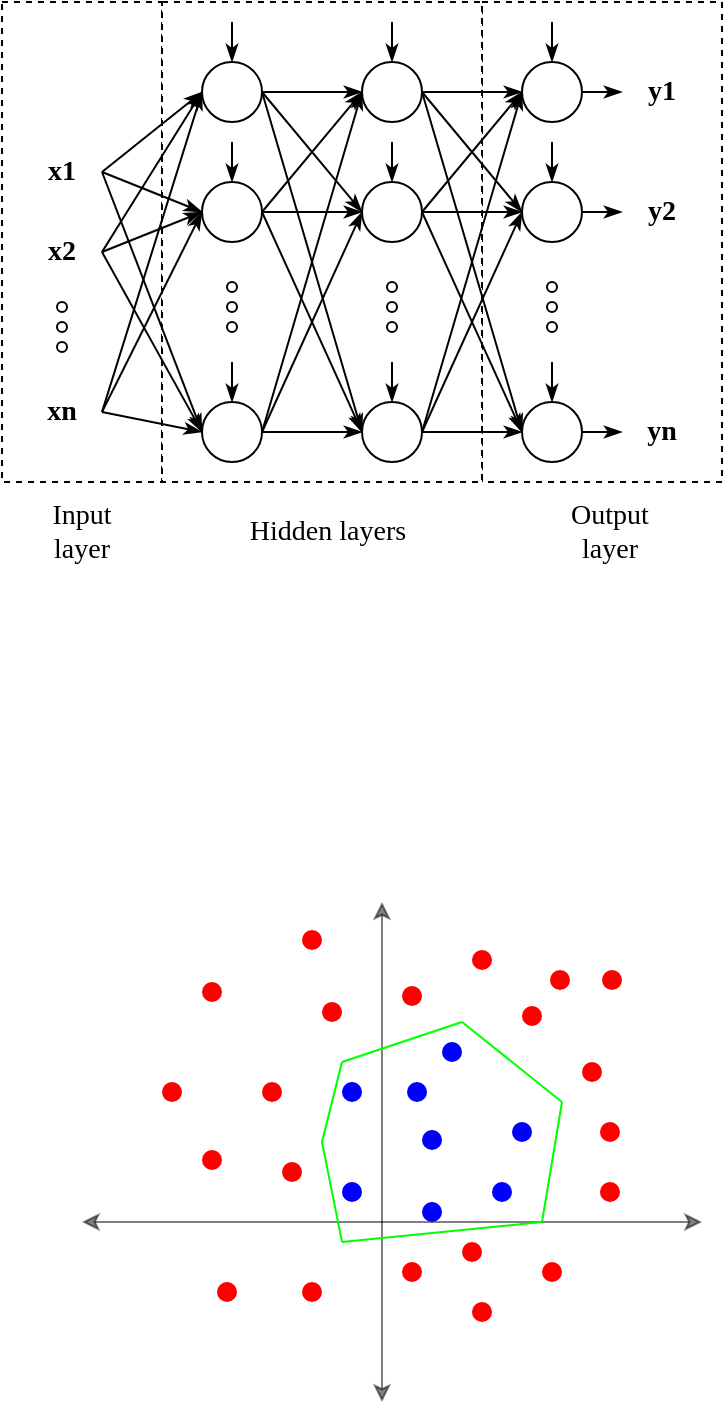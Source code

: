<mxfile version="24.8.2">
  <diagram name="Stránka-1" id="KHQNstconk-omwnOxw34">
    <mxGraphModel dx="794" dy="454" grid="1" gridSize="10" guides="1" tooltips="1" connect="1" arrows="1" fold="1" page="1" pageScale="1" pageWidth="827" pageHeight="1169" math="0" shadow="0">
      <root>
        <mxCell id="0" />
        <mxCell id="1" parent="0" />
        <mxCell id="0XN_llY5n1YX43B12Pyf-75" value="" style="rounded=0;whiteSpace=wrap;html=1;dashed=1;" parent="1" vertex="1">
          <mxGeometry x="350" y="20" width="120" height="240" as="geometry" />
        </mxCell>
        <mxCell id="0XN_llY5n1YX43B12Pyf-73" value="" style="rounded=0;whiteSpace=wrap;html=1;dashed=1;" parent="1" vertex="1">
          <mxGeometry x="110" y="20" width="80" height="240" as="geometry" />
        </mxCell>
        <mxCell id="0XN_llY5n1YX43B12Pyf-74" value="" style="rounded=0;whiteSpace=wrap;html=1;dashed=1;" parent="1" vertex="1">
          <mxGeometry x="190" y="20" width="160" height="240" as="geometry" />
        </mxCell>
        <mxCell id="0XN_llY5n1YX43B12Pyf-1" value="x1" style="text;html=1;align=center;verticalAlign=middle;whiteSpace=wrap;rounded=0;fontFamily=Times New Roman;fontSize=14;fontStyle=1;" parent="1" vertex="1">
          <mxGeometry x="120" y="90" width="40" height="30" as="geometry" />
        </mxCell>
        <mxCell id="0XN_llY5n1YX43B12Pyf-2" value="x2" style="text;html=1;align=center;verticalAlign=middle;whiteSpace=wrap;rounded=0;fontFamily=Times New Roman;fontSize=14;fontStyle=1;" parent="1" vertex="1">
          <mxGeometry x="120" y="130" width="40" height="30" as="geometry" />
        </mxCell>
        <mxCell id="0XN_llY5n1YX43B12Pyf-3" value="xn" style="text;html=1;align=center;verticalAlign=middle;whiteSpace=wrap;rounded=0;fontFamily=Times New Roman;fontSize=14;fontStyle=1;" parent="1" vertex="1">
          <mxGeometry x="120" y="210" width="40" height="30" as="geometry" />
        </mxCell>
        <mxCell id="0XN_llY5n1YX43B12Pyf-4" value="" style="ellipse;whiteSpace=wrap;html=1;aspect=fixed;" parent="1" vertex="1">
          <mxGeometry x="137.5" y="170" width="5" height="5" as="geometry" />
        </mxCell>
        <mxCell id="0XN_llY5n1YX43B12Pyf-6" value="" style="ellipse;whiteSpace=wrap;html=1;aspect=fixed;" parent="1" vertex="1">
          <mxGeometry x="137.5" y="180" width="5" height="5" as="geometry" />
        </mxCell>
        <mxCell id="0XN_llY5n1YX43B12Pyf-7" value="" style="ellipse;whiteSpace=wrap;html=1;aspect=fixed;" parent="1" vertex="1">
          <mxGeometry x="137.5" y="190" width="5" height="5" as="geometry" />
        </mxCell>
        <mxCell id="0XN_llY5n1YX43B12Pyf-8" value="" style="ellipse;whiteSpace=wrap;html=1;aspect=fixed;" parent="1" vertex="1">
          <mxGeometry x="210" y="50" width="30" height="30" as="geometry" />
        </mxCell>
        <mxCell id="0XN_llY5n1YX43B12Pyf-10" value="" style="ellipse;whiteSpace=wrap;html=1;aspect=fixed;" parent="1" vertex="1">
          <mxGeometry x="210" y="110" width="30" height="30" as="geometry" />
        </mxCell>
        <mxCell id="0XN_llY5n1YX43B12Pyf-13" value="" style="ellipse;whiteSpace=wrap;html=1;aspect=fixed;" parent="1" vertex="1">
          <mxGeometry x="210" y="220" width="30" height="30" as="geometry" />
        </mxCell>
        <mxCell id="0XN_llY5n1YX43B12Pyf-14" value="" style="ellipse;whiteSpace=wrap;html=1;aspect=fixed;" parent="1" vertex="1">
          <mxGeometry x="222.5" y="160" width="5" height="5" as="geometry" />
        </mxCell>
        <mxCell id="0XN_llY5n1YX43B12Pyf-15" value="" style="ellipse;whiteSpace=wrap;html=1;aspect=fixed;" parent="1" vertex="1">
          <mxGeometry x="222.5" y="170" width="5" height="5" as="geometry" />
        </mxCell>
        <mxCell id="0XN_llY5n1YX43B12Pyf-16" value="" style="ellipse;whiteSpace=wrap;html=1;aspect=fixed;" parent="1" vertex="1">
          <mxGeometry x="222.5" y="180" width="5" height="5" as="geometry" />
        </mxCell>
        <mxCell id="0XN_llY5n1YX43B12Pyf-17" value="" style="ellipse;whiteSpace=wrap;html=1;aspect=fixed;" parent="1" vertex="1">
          <mxGeometry x="290" y="50" width="30" height="30" as="geometry" />
        </mxCell>
        <mxCell id="0XN_llY5n1YX43B12Pyf-18" value="" style="ellipse;whiteSpace=wrap;html=1;aspect=fixed;" parent="1" vertex="1">
          <mxGeometry x="290" y="110" width="30" height="30" as="geometry" />
        </mxCell>
        <mxCell id="0XN_llY5n1YX43B12Pyf-19" value="" style="ellipse;whiteSpace=wrap;html=1;aspect=fixed;" parent="1" vertex="1">
          <mxGeometry x="290" y="220" width="30" height="30" as="geometry" />
        </mxCell>
        <mxCell id="0XN_llY5n1YX43B12Pyf-20" value="" style="ellipse;whiteSpace=wrap;html=1;aspect=fixed;" parent="1" vertex="1">
          <mxGeometry x="302.5" y="160" width="5" height="5" as="geometry" />
        </mxCell>
        <mxCell id="0XN_llY5n1YX43B12Pyf-21" value="" style="ellipse;whiteSpace=wrap;html=1;aspect=fixed;" parent="1" vertex="1">
          <mxGeometry x="302.5" y="170" width="5" height="5" as="geometry" />
        </mxCell>
        <mxCell id="0XN_llY5n1YX43B12Pyf-22" value="" style="ellipse;whiteSpace=wrap;html=1;aspect=fixed;" parent="1" vertex="1">
          <mxGeometry x="302.5" y="180" width="5" height="5" as="geometry" />
        </mxCell>
        <mxCell id="0XN_llY5n1YX43B12Pyf-23" value="" style="ellipse;whiteSpace=wrap;html=1;aspect=fixed;" parent="1" vertex="1">
          <mxGeometry x="370" y="50" width="30" height="30" as="geometry" />
        </mxCell>
        <mxCell id="0XN_llY5n1YX43B12Pyf-24" value="" style="ellipse;whiteSpace=wrap;html=1;aspect=fixed;" parent="1" vertex="1">
          <mxGeometry x="370" y="110" width="30" height="30" as="geometry" />
        </mxCell>
        <mxCell id="0XN_llY5n1YX43B12Pyf-25" value="" style="ellipse;whiteSpace=wrap;html=1;aspect=fixed;" parent="1" vertex="1">
          <mxGeometry x="370" y="220" width="30" height="30" as="geometry" />
        </mxCell>
        <mxCell id="0XN_llY5n1YX43B12Pyf-26" value="" style="ellipse;whiteSpace=wrap;html=1;aspect=fixed;" parent="1" vertex="1">
          <mxGeometry x="382.5" y="160" width="5" height="5" as="geometry" />
        </mxCell>
        <mxCell id="0XN_llY5n1YX43B12Pyf-27" value="" style="ellipse;whiteSpace=wrap;html=1;aspect=fixed;" parent="1" vertex="1">
          <mxGeometry x="382.5" y="170" width="5" height="5" as="geometry" />
        </mxCell>
        <mxCell id="0XN_llY5n1YX43B12Pyf-28" value="" style="ellipse;whiteSpace=wrap;html=1;aspect=fixed;" parent="1" vertex="1">
          <mxGeometry x="382.5" y="180" width="5" height="5" as="geometry" />
        </mxCell>
        <mxCell id="0XN_llY5n1YX43B12Pyf-30" value="" style="endArrow=classicThin;html=1;rounded=0;exitX=1;exitY=0.5;exitDx=0;exitDy=0;entryX=0;entryY=0.5;entryDx=0;entryDy=0;endFill=1;" parent="1" source="0XN_llY5n1YX43B12Pyf-1" target="0XN_llY5n1YX43B12Pyf-8" edge="1">
          <mxGeometry width="50" height="50" relative="1" as="geometry">
            <mxPoint x="210" y="180" as="sourcePoint" />
            <mxPoint x="260" y="130" as="targetPoint" />
          </mxGeometry>
        </mxCell>
        <mxCell id="0XN_llY5n1YX43B12Pyf-31" value="" style="endArrow=classicThin;html=1;rounded=0;exitX=1;exitY=0.5;exitDx=0;exitDy=0;entryX=0;entryY=0.5;entryDx=0;entryDy=0;endFill=1;" parent="1" source="0XN_llY5n1YX43B12Pyf-1" target="0XN_llY5n1YX43B12Pyf-10" edge="1">
          <mxGeometry width="50" height="50" relative="1" as="geometry">
            <mxPoint x="170" y="115" as="sourcePoint" />
            <mxPoint x="220" y="95" as="targetPoint" />
          </mxGeometry>
        </mxCell>
        <mxCell id="0XN_llY5n1YX43B12Pyf-32" value="" style="endArrow=classicThin;html=1;rounded=0;exitX=1;exitY=0.5;exitDx=0;exitDy=0;entryX=0;entryY=0.5;entryDx=0;entryDy=0;endFill=1;" parent="1" source="0XN_llY5n1YX43B12Pyf-1" target="0XN_llY5n1YX43B12Pyf-13" edge="1">
          <mxGeometry width="50" height="50" relative="1" as="geometry">
            <mxPoint x="180" y="125" as="sourcePoint" />
            <mxPoint x="230" y="105" as="targetPoint" />
          </mxGeometry>
        </mxCell>
        <mxCell id="0XN_llY5n1YX43B12Pyf-33" value="" style="endArrow=classicThin;html=1;rounded=0;exitX=1;exitY=0.5;exitDx=0;exitDy=0;entryX=0;entryY=0.5;entryDx=0;entryDy=0;endFill=1;" parent="1" source="0XN_llY5n1YX43B12Pyf-2" target="0XN_llY5n1YX43B12Pyf-8" edge="1">
          <mxGeometry width="50" height="50" relative="1" as="geometry">
            <mxPoint x="190" y="135" as="sourcePoint" />
            <mxPoint x="240" y="115" as="targetPoint" />
          </mxGeometry>
        </mxCell>
        <mxCell id="0XN_llY5n1YX43B12Pyf-34" value="" style="endArrow=classicThin;html=1;rounded=0;exitX=1;exitY=0.5;exitDx=0;exitDy=0;entryX=0;entryY=0.5;entryDx=0;entryDy=0;endFill=1;" parent="1" source="0XN_llY5n1YX43B12Pyf-2" target="0XN_llY5n1YX43B12Pyf-10" edge="1">
          <mxGeometry width="50" height="50" relative="1" as="geometry">
            <mxPoint x="200" y="145" as="sourcePoint" />
            <mxPoint x="250" y="125" as="targetPoint" />
          </mxGeometry>
        </mxCell>
        <mxCell id="0XN_llY5n1YX43B12Pyf-35" value="" style="endArrow=classicThin;html=1;rounded=0;exitX=1;exitY=0.5;exitDx=0;exitDy=0;entryX=0;entryY=0.5;entryDx=0;entryDy=0;endFill=1;" parent="1" source="0XN_llY5n1YX43B12Pyf-3" target="0XN_llY5n1YX43B12Pyf-13" edge="1">
          <mxGeometry width="50" height="50" relative="1" as="geometry">
            <mxPoint x="210" y="155" as="sourcePoint" />
            <mxPoint x="260" y="135" as="targetPoint" />
          </mxGeometry>
        </mxCell>
        <mxCell id="0XN_llY5n1YX43B12Pyf-36" value="" style="endArrow=classicThin;html=1;rounded=0;exitX=1;exitY=0.5;exitDx=0;exitDy=0;entryX=0;entryY=0.5;entryDx=0;entryDy=0;endFill=1;" parent="1" source="0XN_llY5n1YX43B12Pyf-2" target="0XN_llY5n1YX43B12Pyf-13" edge="1">
          <mxGeometry width="50" height="50" relative="1" as="geometry">
            <mxPoint x="220" y="165" as="sourcePoint" />
            <mxPoint x="270" y="145" as="targetPoint" />
          </mxGeometry>
        </mxCell>
        <mxCell id="0XN_llY5n1YX43B12Pyf-37" value="" style="endArrow=classicThin;html=1;rounded=0;exitX=1;exitY=0.5;exitDx=0;exitDy=0;entryX=0;entryY=0.5;entryDx=0;entryDy=0;endFill=1;" parent="1" source="0XN_llY5n1YX43B12Pyf-3" target="0XN_llY5n1YX43B12Pyf-10" edge="1">
          <mxGeometry width="50" height="50" relative="1" as="geometry">
            <mxPoint x="230" y="175" as="sourcePoint" />
            <mxPoint x="280" y="155" as="targetPoint" />
          </mxGeometry>
        </mxCell>
        <mxCell id="0XN_llY5n1YX43B12Pyf-38" value="" style="endArrow=classicThin;html=1;rounded=0;exitX=1;exitY=0.5;exitDx=0;exitDy=0;entryX=0;entryY=0.5;entryDx=0;entryDy=0;endFill=1;" parent="1" source="0XN_llY5n1YX43B12Pyf-3" target="0XN_llY5n1YX43B12Pyf-8" edge="1">
          <mxGeometry width="50" height="50" relative="1" as="geometry">
            <mxPoint x="240" y="185" as="sourcePoint" />
            <mxPoint x="290" y="165" as="targetPoint" />
          </mxGeometry>
        </mxCell>
        <mxCell id="0XN_llY5n1YX43B12Pyf-39" value="" style="endArrow=classicThin;html=1;rounded=0;exitX=1;exitY=0.5;exitDx=0;exitDy=0;entryX=0;entryY=0.5;entryDx=0;entryDy=0;endFill=1;" parent="1" source="0XN_llY5n1YX43B12Pyf-8" target="0XN_llY5n1YX43B12Pyf-17" edge="1">
          <mxGeometry width="50" height="50" relative="1" as="geometry">
            <mxPoint x="252.5" y="70" as="sourcePoint" />
            <mxPoint x="302.5" y="30" as="targetPoint" />
          </mxGeometry>
        </mxCell>
        <mxCell id="0XN_llY5n1YX43B12Pyf-40" value="" style="endArrow=classicThin;html=1;rounded=0;exitX=1;exitY=0.5;exitDx=0;exitDy=0;entryX=0;entryY=0.5;entryDx=0;entryDy=0;endFill=1;" parent="1" source="0XN_llY5n1YX43B12Pyf-8" target="0XN_llY5n1YX43B12Pyf-18" edge="1">
          <mxGeometry width="50" height="50" relative="1" as="geometry">
            <mxPoint x="250" y="75" as="sourcePoint" />
            <mxPoint x="300" y="75" as="targetPoint" />
          </mxGeometry>
        </mxCell>
        <mxCell id="0XN_llY5n1YX43B12Pyf-41" value="" style="endArrow=classicThin;html=1;rounded=0;exitX=1;exitY=0.5;exitDx=0;exitDy=0;entryX=0;entryY=0.5;entryDx=0;entryDy=0;endFill=1;" parent="1" source="0XN_llY5n1YX43B12Pyf-8" target="0XN_llY5n1YX43B12Pyf-19" edge="1">
          <mxGeometry width="50" height="50" relative="1" as="geometry">
            <mxPoint x="260" y="85" as="sourcePoint" />
            <mxPoint x="310" y="85" as="targetPoint" />
          </mxGeometry>
        </mxCell>
        <mxCell id="0XN_llY5n1YX43B12Pyf-42" value="" style="endArrow=classicThin;html=1;rounded=0;exitX=1;exitY=0.5;exitDx=0;exitDy=0;entryX=0;entryY=0.5;entryDx=0;entryDy=0;endFill=1;" parent="1" source="0XN_llY5n1YX43B12Pyf-10" target="0XN_llY5n1YX43B12Pyf-17" edge="1">
          <mxGeometry width="50" height="50" relative="1" as="geometry">
            <mxPoint x="270" y="95" as="sourcePoint" />
            <mxPoint x="320" y="95" as="targetPoint" />
          </mxGeometry>
        </mxCell>
        <mxCell id="0XN_llY5n1YX43B12Pyf-43" value="" style="endArrow=classicThin;html=1;rounded=0;exitX=1;exitY=0.5;exitDx=0;exitDy=0;entryX=0;entryY=0.5;entryDx=0;entryDy=0;endFill=1;" parent="1" source="0XN_llY5n1YX43B12Pyf-10" target="0XN_llY5n1YX43B12Pyf-18" edge="1">
          <mxGeometry width="50" height="50" relative="1" as="geometry">
            <mxPoint x="280" y="105" as="sourcePoint" />
            <mxPoint x="330" y="105" as="targetPoint" />
          </mxGeometry>
        </mxCell>
        <mxCell id="0XN_llY5n1YX43B12Pyf-44" value="" style="endArrow=classicThin;html=1;rounded=0;exitX=1;exitY=0.5;exitDx=0;exitDy=0;entryX=0;entryY=0.5;entryDx=0;entryDy=0;endFill=1;" parent="1" source="0XN_llY5n1YX43B12Pyf-10" target="0XN_llY5n1YX43B12Pyf-19" edge="1">
          <mxGeometry width="50" height="50" relative="1" as="geometry">
            <mxPoint x="290" y="115" as="sourcePoint" />
            <mxPoint x="340" y="115" as="targetPoint" />
          </mxGeometry>
        </mxCell>
        <mxCell id="0XN_llY5n1YX43B12Pyf-45" value="" style="endArrow=classicThin;html=1;rounded=0;exitX=1;exitY=0.5;exitDx=0;exitDy=0;entryX=0;entryY=0.5;entryDx=0;entryDy=0;endFill=1;" parent="1" source="0XN_llY5n1YX43B12Pyf-13" target="0XN_llY5n1YX43B12Pyf-19" edge="1">
          <mxGeometry width="50" height="50" relative="1" as="geometry">
            <mxPoint x="300" y="125" as="sourcePoint" />
            <mxPoint x="350" y="125" as="targetPoint" />
          </mxGeometry>
        </mxCell>
        <mxCell id="0XN_llY5n1YX43B12Pyf-46" value="" style="endArrow=classicThin;html=1;rounded=0;exitX=1;exitY=0.5;exitDx=0;exitDy=0;entryX=0;entryY=0.5;entryDx=0;entryDy=0;endFill=1;" parent="1" source="0XN_llY5n1YX43B12Pyf-13" target="0XN_llY5n1YX43B12Pyf-18" edge="1">
          <mxGeometry width="50" height="50" relative="1" as="geometry">
            <mxPoint x="310" y="135" as="sourcePoint" />
            <mxPoint x="360" y="135" as="targetPoint" />
          </mxGeometry>
        </mxCell>
        <mxCell id="0XN_llY5n1YX43B12Pyf-47" value="" style="endArrow=classicThin;html=1;rounded=0;exitX=1;exitY=0.5;exitDx=0;exitDy=0;entryX=0;entryY=0.5;entryDx=0;entryDy=0;endFill=1;" parent="1" source="0XN_llY5n1YX43B12Pyf-13" target="0XN_llY5n1YX43B12Pyf-17" edge="1">
          <mxGeometry width="50" height="50" relative="1" as="geometry">
            <mxPoint x="320" y="145" as="sourcePoint" />
            <mxPoint x="370" y="145" as="targetPoint" />
          </mxGeometry>
        </mxCell>
        <mxCell id="0XN_llY5n1YX43B12Pyf-48" value="" style="endArrow=classicThin;html=1;rounded=0;exitX=1;exitY=0.5;exitDx=0;exitDy=0;entryX=0;entryY=0.5;entryDx=0;entryDy=0;endFill=1;" parent="1" source="0XN_llY5n1YX43B12Pyf-17" target="0XN_llY5n1YX43B12Pyf-23" edge="1">
          <mxGeometry width="50" height="50" relative="1" as="geometry">
            <mxPoint x="250" y="75" as="sourcePoint" />
            <mxPoint x="300" y="75" as="targetPoint" />
          </mxGeometry>
        </mxCell>
        <mxCell id="0XN_llY5n1YX43B12Pyf-49" value="" style="endArrow=classicThin;html=1;rounded=0;exitX=1;exitY=0.5;exitDx=0;exitDy=0;entryX=0;entryY=0.5;entryDx=0;entryDy=0;endFill=1;" parent="1" source="0XN_llY5n1YX43B12Pyf-17" target="0XN_llY5n1YX43B12Pyf-24" edge="1">
          <mxGeometry width="50" height="50" relative="1" as="geometry">
            <mxPoint x="330" y="75" as="sourcePoint" />
            <mxPoint x="380" y="75" as="targetPoint" />
          </mxGeometry>
        </mxCell>
        <mxCell id="0XN_llY5n1YX43B12Pyf-50" value="" style="endArrow=classicThin;html=1;rounded=0;exitX=1;exitY=0.5;exitDx=0;exitDy=0;entryX=0;entryY=0.5;entryDx=0;entryDy=0;endFill=1;" parent="1" source="0XN_llY5n1YX43B12Pyf-17" target="0XN_llY5n1YX43B12Pyf-25" edge="1">
          <mxGeometry width="50" height="50" relative="1" as="geometry">
            <mxPoint x="340" y="85" as="sourcePoint" />
            <mxPoint x="390" y="85" as="targetPoint" />
          </mxGeometry>
        </mxCell>
        <mxCell id="0XN_llY5n1YX43B12Pyf-51" value="" style="endArrow=classicThin;html=1;rounded=0;exitX=1;exitY=0.5;exitDx=0;exitDy=0;entryX=0;entryY=0.5;entryDx=0;entryDy=0;endFill=1;" parent="1" source="0XN_llY5n1YX43B12Pyf-18" target="0XN_llY5n1YX43B12Pyf-23" edge="1">
          <mxGeometry width="50" height="50" relative="1" as="geometry">
            <mxPoint x="350" y="95" as="sourcePoint" />
            <mxPoint x="400" y="95" as="targetPoint" />
          </mxGeometry>
        </mxCell>
        <mxCell id="0XN_llY5n1YX43B12Pyf-52" value="" style="endArrow=classicThin;html=1;rounded=0;exitX=1;exitY=0.5;exitDx=0;exitDy=0;entryX=0;entryY=0.5;entryDx=0;entryDy=0;endFill=1;" parent="1" source="0XN_llY5n1YX43B12Pyf-18" target="0XN_llY5n1YX43B12Pyf-24" edge="1">
          <mxGeometry width="50" height="50" relative="1" as="geometry">
            <mxPoint x="360" y="105" as="sourcePoint" />
            <mxPoint x="410" y="105" as="targetPoint" />
          </mxGeometry>
        </mxCell>
        <mxCell id="0XN_llY5n1YX43B12Pyf-53" value="" style="endArrow=classicThin;html=1;rounded=0;exitX=1;exitY=0.5;exitDx=0;exitDy=0;entryX=0;entryY=0.5;entryDx=0;entryDy=0;endFill=1;" parent="1" source="0XN_llY5n1YX43B12Pyf-18" target="0XN_llY5n1YX43B12Pyf-25" edge="1">
          <mxGeometry width="50" height="50" relative="1" as="geometry">
            <mxPoint x="370" y="115" as="sourcePoint" />
            <mxPoint x="420" y="115" as="targetPoint" />
          </mxGeometry>
        </mxCell>
        <mxCell id="0XN_llY5n1YX43B12Pyf-54" value="" style="endArrow=classicThin;html=1;rounded=0;exitX=1;exitY=0.5;exitDx=0;exitDy=0;entryX=0;entryY=0.5;entryDx=0;entryDy=0;endFill=1;" parent="1" source="0XN_llY5n1YX43B12Pyf-19" target="0XN_llY5n1YX43B12Pyf-23" edge="1">
          <mxGeometry width="50" height="50" relative="1" as="geometry">
            <mxPoint x="380" y="125" as="sourcePoint" />
            <mxPoint x="430" y="125" as="targetPoint" />
          </mxGeometry>
        </mxCell>
        <mxCell id="0XN_llY5n1YX43B12Pyf-55" value="" style="endArrow=classicThin;html=1;rounded=0;exitX=1;exitY=0.5;exitDx=0;exitDy=0;entryX=0;entryY=0.5;entryDx=0;entryDy=0;endFill=1;" parent="1" source="0XN_llY5n1YX43B12Pyf-19" target="0XN_llY5n1YX43B12Pyf-24" edge="1">
          <mxGeometry width="50" height="50" relative="1" as="geometry">
            <mxPoint x="390" y="135" as="sourcePoint" />
            <mxPoint x="440" y="135" as="targetPoint" />
          </mxGeometry>
        </mxCell>
        <mxCell id="0XN_llY5n1YX43B12Pyf-56" value="" style="endArrow=classicThin;html=1;rounded=0;exitX=1;exitY=0.5;exitDx=0;exitDy=0;entryX=0;entryY=0.5;entryDx=0;entryDy=0;endFill=1;" parent="1" source="0XN_llY5n1YX43B12Pyf-19" target="0XN_llY5n1YX43B12Pyf-25" edge="1">
          <mxGeometry width="50" height="50" relative="1" as="geometry">
            <mxPoint x="400" y="145" as="sourcePoint" />
            <mxPoint x="450" y="145" as="targetPoint" />
          </mxGeometry>
        </mxCell>
        <mxCell id="0XN_llY5n1YX43B12Pyf-57" value="" style="endArrow=classicThin;html=1;rounded=0;exitX=1;exitY=0.5;exitDx=0;exitDy=0;endFill=1;entryX=0;entryY=0.5;entryDx=0;entryDy=0;" parent="1" source="0XN_llY5n1YX43B12Pyf-23" target="0XN_llY5n1YX43B12Pyf-69" edge="1">
          <mxGeometry width="50" height="50" relative="1" as="geometry">
            <mxPoint x="410" y="155" as="sourcePoint" />
            <mxPoint x="440" y="65" as="targetPoint" />
          </mxGeometry>
        </mxCell>
        <mxCell id="0XN_llY5n1YX43B12Pyf-58" value="" style="endArrow=classicThin;html=1;rounded=0;exitX=1;exitY=0.5;exitDx=0;exitDy=0;endFill=1;entryX=0;entryY=0.5;entryDx=0;entryDy=0;" parent="1" source="0XN_llY5n1YX43B12Pyf-24" target="0XN_llY5n1YX43B12Pyf-70" edge="1">
          <mxGeometry width="50" height="50" relative="1" as="geometry">
            <mxPoint x="420" y="165" as="sourcePoint" />
            <mxPoint x="440" y="125" as="targetPoint" />
          </mxGeometry>
        </mxCell>
        <mxCell id="0XN_llY5n1YX43B12Pyf-59" value="" style="endArrow=classicThin;html=1;rounded=0;exitX=1;exitY=0.5;exitDx=0;exitDy=0;endFill=1;entryX=0;entryY=0.5;entryDx=0;entryDy=0;" parent="1" source="0XN_llY5n1YX43B12Pyf-25" target="0XN_llY5n1YX43B12Pyf-71" edge="1">
          <mxGeometry width="50" height="50" relative="1" as="geometry">
            <mxPoint x="430" y="175" as="sourcePoint" />
            <mxPoint x="440" y="235" as="targetPoint" />
          </mxGeometry>
        </mxCell>
        <mxCell id="0XN_llY5n1YX43B12Pyf-60" value="" style="endArrow=classicThin;html=1;rounded=0;entryX=0.5;entryY=0;entryDx=0;entryDy=0;endFill=1;" parent="1" target="0XN_llY5n1YX43B12Pyf-8" edge="1">
          <mxGeometry width="50" height="50" relative="1" as="geometry">
            <mxPoint x="225" y="30" as="sourcePoint" />
            <mxPoint x="490" y="185" as="targetPoint" />
          </mxGeometry>
        </mxCell>
        <mxCell id="0XN_llY5n1YX43B12Pyf-61" value="" style="endArrow=classicThin;html=1;rounded=0;entryX=0.5;entryY=0;entryDx=0;entryDy=0;endFill=1;" parent="1" target="0XN_llY5n1YX43B12Pyf-10" edge="1">
          <mxGeometry width="50" height="50" relative="1" as="geometry">
            <mxPoint x="225" y="90" as="sourcePoint" />
            <mxPoint x="235" y="60" as="targetPoint" />
          </mxGeometry>
        </mxCell>
        <mxCell id="0XN_llY5n1YX43B12Pyf-62" value="" style="endArrow=classicThin;html=1;rounded=0;entryX=0.5;entryY=0;entryDx=0;entryDy=0;endFill=1;" parent="1" target="0XN_llY5n1YX43B12Pyf-13" edge="1">
          <mxGeometry width="50" height="50" relative="1" as="geometry">
            <mxPoint x="225" y="200" as="sourcePoint" />
            <mxPoint x="245" y="70" as="targetPoint" />
          </mxGeometry>
        </mxCell>
        <mxCell id="0XN_llY5n1YX43B12Pyf-63" value="" style="endArrow=classicThin;html=1;rounded=0;entryX=0.5;entryY=0;entryDx=0;entryDy=0;endFill=1;" parent="1" target="0XN_llY5n1YX43B12Pyf-17" edge="1">
          <mxGeometry width="50" height="50" relative="1" as="geometry">
            <mxPoint x="305" y="30" as="sourcePoint" />
            <mxPoint x="255" y="80" as="targetPoint" />
          </mxGeometry>
        </mxCell>
        <mxCell id="0XN_llY5n1YX43B12Pyf-64" value="" style="endArrow=classicThin;html=1;rounded=0;entryX=0.5;entryY=0;entryDx=0;entryDy=0;endFill=1;" parent="1" target="0XN_llY5n1YX43B12Pyf-18" edge="1">
          <mxGeometry width="50" height="50" relative="1" as="geometry">
            <mxPoint x="305" y="90" as="sourcePoint" />
            <mxPoint x="265" y="90" as="targetPoint" />
          </mxGeometry>
        </mxCell>
        <mxCell id="0XN_llY5n1YX43B12Pyf-65" value="" style="endArrow=classicThin;html=1;rounded=0;entryX=0.5;entryY=0;entryDx=0;entryDy=0;endFill=1;" parent="1" target="0XN_llY5n1YX43B12Pyf-19" edge="1">
          <mxGeometry width="50" height="50" relative="1" as="geometry">
            <mxPoint x="305" y="200" as="sourcePoint" />
            <mxPoint x="275" y="100" as="targetPoint" />
          </mxGeometry>
        </mxCell>
        <mxCell id="0XN_llY5n1YX43B12Pyf-66" value="" style="endArrow=classicThin;html=1;rounded=0;entryX=0.5;entryY=0;entryDx=0;entryDy=0;endFill=1;" parent="1" target="0XN_llY5n1YX43B12Pyf-23" edge="1">
          <mxGeometry width="50" height="50" relative="1" as="geometry">
            <mxPoint x="385" y="30" as="sourcePoint" />
            <mxPoint x="285" y="110" as="targetPoint" />
          </mxGeometry>
        </mxCell>
        <mxCell id="0XN_llY5n1YX43B12Pyf-67" value="" style="endArrow=classicThin;html=1;rounded=0;entryX=0.5;entryY=0;entryDx=0;entryDy=0;endFill=1;" parent="1" target="0XN_llY5n1YX43B12Pyf-24" edge="1">
          <mxGeometry width="50" height="50" relative="1" as="geometry">
            <mxPoint x="385" y="90" as="sourcePoint" />
            <mxPoint x="295" y="120" as="targetPoint" />
          </mxGeometry>
        </mxCell>
        <mxCell id="0XN_llY5n1YX43B12Pyf-68" value="" style="endArrow=classicThin;html=1;rounded=0;entryX=0.5;entryY=0;entryDx=0;entryDy=0;endFill=1;" parent="1" target="0XN_llY5n1YX43B12Pyf-25" edge="1">
          <mxGeometry width="50" height="50" relative="1" as="geometry">
            <mxPoint x="385" y="200" as="sourcePoint" />
            <mxPoint x="305" y="130" as="targetPoint" />
          </mxGeometry>
        </mxCell>
        <mxCell id="0XN_llY5n1YX43B12Pyf-69" value="y1" style="text;html=1;align=center;verticalAlign=middle;whiteSpace=wrap;rounded=0;fontFamily=Times New Roman;fontSize=14;fontStyle=1;" parent="1" vertex="1">
          <mxGeometry x="420" y="50" width="40" height="30" as="geometry" />
        </mxCell>
        <mxCell id="0XN_llY5n1YX43B12Pyf-70" value="y2" style="text;html=1;align=center;verticalAlign=middle;whiteSpace=wrap;rounded=0;fontFamily=Times New Roman;fontSize=14;fontStyle=1;" parent="1" vertex="1">
          <mxGeometry x="420" y="110" width="40" height="30" as="geometry" />
        </mxCell>
        <mxCell id="0XN_llY5n1YX43B12Pyf-71" value="yn" style="text;html=1;align=center;verticalAlign=middle;whiteSpace=wrap;rounded=0;fontFamily=Times New Roman;fontSize=14;fontStyle=1;" parent="1" vertex="1">
          <mxGeometry x="420" y="220" width="40" height="30" as="geometry" />
        </mxCell>
        <mxCell id="0XN_llY5n1YX43B12Pyf-76" value="Input layer" style="text;html=1;align=center;verticalAlign=middle;whiteSpace=wrap;rounded=0;fontFamily=Times New Roman;fontSize=14;" parent="1" vertex="1">
          <mxGeometry x="120" y="270" width="60" height="30" as="geometry" />
        </mxCell>
        <mxCell id="0XN_llY5n1YX43B12Pyf-77" value="Hidden layers" style="text;html=1;align=center;verticalAlign=middle;whiteSpace=wrap;rounded=0;fontFamily=Times New Roman;fontSize=14;" parent="1" vertex="1">
          <mxGeometry x="222.5" y="270" width="100" height="30" as="geometry" />
        </mxCell>
        <mxCell id="0XN_llY5n1YX43B12Pyf-78" value="Output&lt;div&gt;layer&lt;/div&gt;" style="text;html=1;align=center;verticalAlign=middle;whiteSpace=wrap;rounded=0;fontFamily=Times New Roman;fontSize=14;" parent="1" vertex="1">
          <mxGeometry x="384" y="270" width="60" height="30" as="geometry" />
        </mxCell>
        <mxCell id="feC5nmwZTO2o_oJGMwaF-1" value="" style="endArrow=classic;startArrow=classic;html=1;rounded=0;opacity=50;" parent="1" edge="1">
          <mxGeometry width="50" height="50" relative="1" as="geometry">
            <mxPoint x="150" y="630" as="sourcePoint" />
            <mxPoint x="460" y="630" as="targetPoint" />
          </mxGeometry>
        </mxCell>
        <mxCell id="feC5nmwZTO2o_oJGMwaF-2" value="" style="endArrow=classic;startArrow=classic;html=1;rounded=0;opacity=50;" parent="1" edge="1">
          <mxGeometry width="50" height="50" relative="1" as="geometry">
            <mxPoint x="300" y="470" as="sourcePoint" />
            <mxPoint x="300" y="720" as="targetPoint" />
          </mxGeometry>
        </mxCell>
        <mxCell id="feC5nmwZTO2o_oJGMwaF-3" value="" style="ellipse;whiteSpace=wrap;html=1;aspect=fixed;fillColor=#0000ff;strokeColor=none;" parent="1" vertex="1">
          <mxGeometry x="330" y="540" width="10" height="10" as="geometry" />
        </mxCell>
        <mxCell id="feC5nmwZTO2o_oJGMwaF-4" value="" style="ellipse;whiteSpace=wrap;html=1;aspect=fixed;fillColor=#0000ff;strokeColor=none;" parent="1" vertex="1">
          <mxGeometry x="365" y="580" width="10" height="10" as="geometry" />
        </mxCell>
        <mxCell id="feC5nmwZTO2o_oJGMwaF-9" value="" style="ellipse;whiteSpace=wrap;html=1;aspect=fixed;fillColor=#ff0000;strokeColor=none;" parent="1" vertex="1">
          <mxGeometry x="240" y="560" width="10" height="10" as="geometry" />
        </mxCell>
        <mxCell id="feC5nmwZTO2o_oJGMwaF-11" value="" style="ellipse;whiteSpace=wrap;html=1;aspect=fixed;fillColor=#0000ff;strokeColor=none;" parent="1" vertex="1">
          <mxGeometry x="280" y="610" width="10" height="10" as="geometry" />
        </mxCell>
        <mxCell id="feC5nmwZTO2o_oJGMwaF-12" value="" style="ellipse;whiteSpace=wrap;html=1;aspect=fixed;fillColor=#ff0000;strokeColor=none;" parent="1" vertex="1">
          <mxGeometry x="270" y="520" width="10" height="10" as="geometry" />
        </mxCell>
        <mxCell id="feC5nmwZTO2o_oJGMwaF-13" value="" style="ellipse;whiteSpace=wrap;html=1;aspect=fixed;fillColor=#ff0000;strokeColor=none;" parent="1" vertex="1">
          <mxGeometry x="250" y="600" width="10" height="10" as="geometry" />
        </mxCell>
        <mxCell id="feC5nmwZTO2o_oJGMwaF-14" value="" style="ellipse;whiteSpace=wrap;html=1;aspect=fixed;fillColor=#ff0000;strokeColor=none;" parent="1" vertex="1">
          <mxGeometry x="310" y="650" width="10" height="10" as="geometry" />
        </mxCell>
        <mxCell id="feC5nmwZTO2o_oJGMwaF-15" value="" style="ellipse;whiteSpace=wrap;html=1;aspect=fixed;fillColor=#ff0000;strokeColor=none;" parent="1" vertex="1">
          <mxGeometry x="260" y="660" width="10" height="10" as="geometry" />
        </mxCell>
        <mxCell id="feC5nmwZTO2o_oJGMwaF-16" value="" style="ellipse;whiteSpace=wrap;html=1;aspect=fixed;fillColor=#ff0000;strokeColor=none;" parent="1" vertex="1">
          <mxGeometry x="210" y="510" width="10" height="10" as="geometry" />
        </mxCell>
        <mxCell id="feC5nmwZTO2o_oJGMwaF-17" value="" style="ellipse;whiteSpace=wrap;html=1;aspect=fixed;fillColor=#0000ff;strokeColor=none;" parent="1" vertex="1">
          <mxGeometry x="280" y="560" width="10" height="10" as="geometry" />
        </mxCell>
        <mxCell id="feC5nmwZTO2o_oJGMwaF-19" value="" style="ellipse;whiteSpace=wrap;html=1;aspect=fixed;fillColor=#0000ff;strokeColor=none;" parent="1" vertex="1">
          <mxGeometry x="320" y="584" width="10" height="10" as="geometry" />
        </mxCell>
        <mxCell id="feC5nmwZTO2o_oJGMwaF-21" value="" style="ellipse;whiteSpace=wrap;html=1;aspect=fixed;fillColor=#0000ff;strokeColor=none;" parent="1" vertex="1">
          <mxGeometry x="320" y="620" width="10" height="10" as="geometry" />
        </mxCell>
        <mxCell id="feC5nmwZTO2o_oJGMwaF-22" value="" style="ellipse;whiteSpace=wrap;html=1;aspect=fixed;fillColor=#0000ff;strokeColor=none;" parent="1" vertex="1">
          <mxGeometry x="355" y="610" width="10" height="10" as="geometry" />
        </mxCell>
        <mxCell id="feC5nmwZTO2o_oJGMwaF-23" value="" style="ellipse;whiteSpace=wrap;html=1;aspect=fixed;fillColor=#ff0000;strokeColor=none;" parent="1" vertex="1">
          <mxGeometry x="340" y="640" width="10" height="10" as="geometry" />
        </mxCell>
        <mxCell id="feC5nmwZTO2o_oJGMwaF-27" value="" style="ellipse;whiteSpace=wrap;html=1;aspect=fixed;fillColor=#ff0000;strokeColor=none;" parent="1" vertex="1">
          <mxGeometry x="190" y="560" width="10" height="10" as="geometry" />
        </mxCell>
        <mxCell id="feC5nmwZTO2o_oJGMwaF-28" value="" style="ellipse;whiteSpace=wrap;html=1;aspect=fixed;fillColor=#ff0000;strokeColor=none;" parent="1" vertex="1">
          <mxGeometry x="210" y="594" width="10" height="10" as="geometry" />
        </mxCell>
        <mxCell id="feC5nmwZTO2o_oJGMwaF-29" value="" style="ellipse;whiteSpace=wrap;html=1;aspect=fixed;fillColor=#ff0000;strokeColor=none;" parent="1" vertex="1">
          <mxGeometry x="260" y="484" width="10" height="10" as="geometry" />
        </mxCell>
        <mxCell id="feC5nmwZTO2o_oJGMwaF-30" value="" style="ellipse;whiteSpace=wrap;html=1;aspect=fixed;fillColor=#ff0000;strokeColor=none;" parent="1" vertex="1">
          <mxGeometry x="217.5" y="660" width="10" height="10" as="geometry" />
        </mxCell>
        <mxCell id="feC5nmwZTO2o_oJGMwaF-31" value="" style="ellipse;whiteSpace=wrap;html=1;aspect=fixed;fillColor=#ff0000;strokeColor=none;" parent="1" vertex="1">
          <mxGeometry x="345" y="670" width="10" height="10" as="geometry" />
        </mxCell>
        <mxCell id="feC5nmwZTO2o_oJGMwaF-32" value="" style="ellipse;whiteSpace=wrap;html=1;aspect=fixed;fillColor=#ff0000;strokeColor=none;" parent="1" vertex="1">
          <mxGeometry x="400" y="550" width="10" height="10" as="geometry" />
        </mxCell>
        <mxCell id="feC5nmwZTO2o_oJGMwaF-33" value="" style="ellipse;whiteSpace=wrap;html=1;aspect=fixed;fillColor=#ff0000;strokeColor=none;" parent="1" vertex="1">
          <mxGeometry x="410" y="504" width="10" height="10" as="geometry" />
        </mxCell>
        <mxCell id="feC5nmwZTO2o_oJGMwaF-34" value="" style="endArrow=none;html=1;rounded=0;strokeColor=#00ff00;" parent="1" edge="1">
          <mxGeometry width="50" height="50" relative="1" as="geometry">
            <mxPoint x="280" y="550" as="sourcePoint" />
            <mxPoint x="340" y="530" as="targetPoint" />
          </mxGeometry>
        </mxCell>
        <mxCell id="feC5nmwZTO2o_oJGMwaF-35" value="" style="endArrow=none;html=1;rounded=0;strokeColor=#00ff00;" parent="1" edge="1">
          <mxGeometry width="50" height="50" relative="1" as="geometry">
            <mxPoint x="270" y="590" as="sourcePoint" />
            <mxPoint x="280" y="550" as="targetPoint" />
          </mxGeometry>
        </mxCell>
        <mxCell id="feC5nmwZTO2o_oJGMwaF-36" value="" style="endArrow=none;html=1;rounded=0;strokeColor=#00ff00;" parent="1" edge="1">
          <mxGeometry width="50" height="50" relative="1" as="geometry">
            <mxPoint x="270" y="590" as="sourcePoint" />
            <mxPoint x="280" y="640" as="targetPoint" />
          </mxGeometry>
        </mxCell>
        <mxCell id="feC5nmwZTO2o_oJGMwaF-37" value="" style="endArrow=none;html=1;rounded=0;strokeColor=#00ff00;" parent="1" edge="1">
          <mxGeometry width="50" height="50" relative="1" as="geometry">
            <mxPoint x="280" y="640" as="sourcePoint" />
            <mxPoint x="380" y="630" as="targetPoint" />
          </mxGeometry>
        </mxCell>
        <mxCell id="feC5nmwZTO2o_oJGMwaF-38" value="" style="endArrow=none;html=1;rounded=0;strokeColor=#00ff00;" parent="1" edge="1">
          <mxGeometry width="50" height="50" relative="1" as="geometry">
            <mxPoint x="380" y="630" as="sourcePoint" />
            <mxPoint x="390" y="570" as="targetPoint" />
          </mxGeometry>
        </mxCell>
        <mxCell id="feC5nmwZTO2o_oJGMwaF-39" value="" style="endArrow=none;html=1;rounded=0;strokeColor=#00ff00;" parent="1" edge="1">
          <mxGeometry width="50" height="50" relative="1" as="geometry">
            <mxPoint x="340" y="530" as="sourcePoint" />
            <mxPoint x="390" y="570" as="targetPoint" />
          </mxGeometry>
        </mxCell>
        <mxCell id="feC5nmwZTO2o_oJGMwaF-41" value="" style="ellipse;whiteSpace=wrap;html=1;aspect=fixed;fillColor=#0000ff;strokeColor=none;" parent="1" vertex="1">
          <mxGeometry x="312.5" y="560" width="10" height="10" as="geometry" />
        </mxCell>
        <mxCell id="feC5nmwZTO2o_oJGMwaF-42" value="" style="ellipse;whiteSpace=wrap;html=1;aspect=fixed;fillColor=#ff0000;strokeColor=none;" parent="1" vertex="1">
          <mxGeometry x="370" y="522" width="10" height="10" as="geometry" />
        </mxCell>
        <mxCell id="feC5nmwZTO2o_oJGMwaF-43" value="" style="ellipse;whiteSpace=wrap;html=1;aspect=fixed;fillColor=#ff0000;strokeColor=none;" parent="1" vertex="1">
          <mxGeometry x="310" y="512" width="10" height="10" as="geometry" />
        </mxCell>
        <mxCell id="feC5nmwZTO2o_oJGMwaF-44" value="" style="ellipse;whiteSpace=wrap;html=1;aspect=fixed;fillColor=#ff0000;strokeColor=none;" parent="1" vertex="1">
          <mxGeometry x="345" y="494" width="10" height="10" as="geometry" />
        </mxCell>
        <mxCell id="feC5nmwZTO2o_oJGMwaF-46" value="" style="ellipse;whiteSpace=wrap;html=1;aspect=fixed;fillColor=#ff0000;strokeColor=none;" parent="1" vertex="1">
          <mxGeometry x="409" y="580" width="10" height="10" as="geometry" />
        </mxCell>
        <mxCell id="feC5nmwZTO2o_oJGMwaF-47" value="" style="ellipse;whiteSpace=wrap;html=1;aspect=fixed;fillColor=#ff0000;strokeColor=none;" parent="1" vertex="1">
          <mxGeometry x="384" y="504" width="10" height="10" as="geometry" />
        </mxCell>
        <mxCell id="feC5nmwZTO2o_oJGMwaF-48" value="" style="ellipse;whiteSpace=wrap;html=1;aspect=fixed;fillColor=#ff0000;strokeColor=none;" parent="1" vertex="1">
          <mxGeometry x="409" y="610" width="10" height="10" as="geometry" />
        </mxCell>
        <mxCell id="feC5nmwZTO2o_oJGMwaF-49" value="" style="ellipse;whiteSpace=wrap;html=1;aspect=fixed;fillColor=#ff0000;strokeColor=none;" parent="1" vertex="1">
          <mxGeometry x="380" y="650" width="10" height="10" as="geometry" />
        </mxCell>
      </root>
    </mxGraphModel>
  </diagram>
</mxfile>
